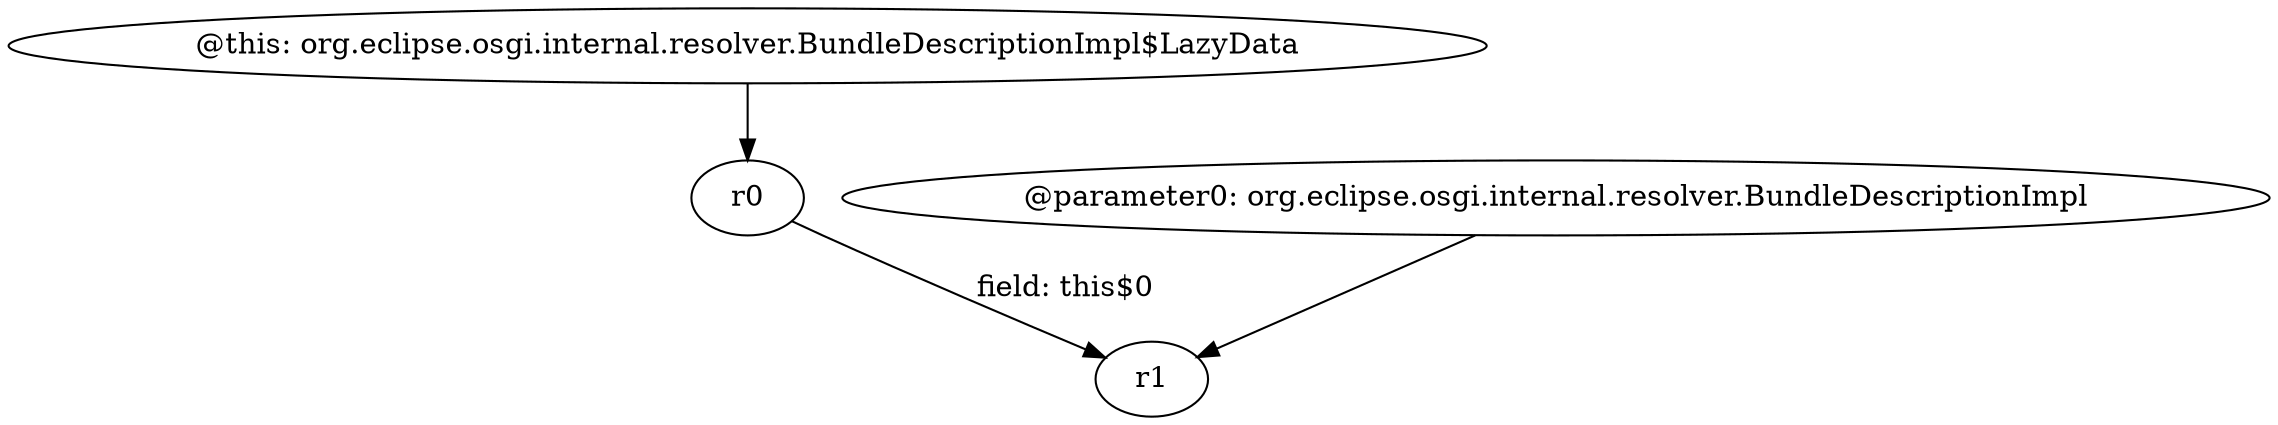 digraph g {
0[label="@this: org.eclipse.osgi.internal.resolver.BundleDescriptionImpl$LazyData"]
1[label="r0"]
0->1[label=""]
2[label="r1"]
1->2[label="field: this$0"]
3[label="@parameter0: org.eclipse.osgi.internal.resolver.BundleDescriptionImpl"]
3->2[label=""]
}